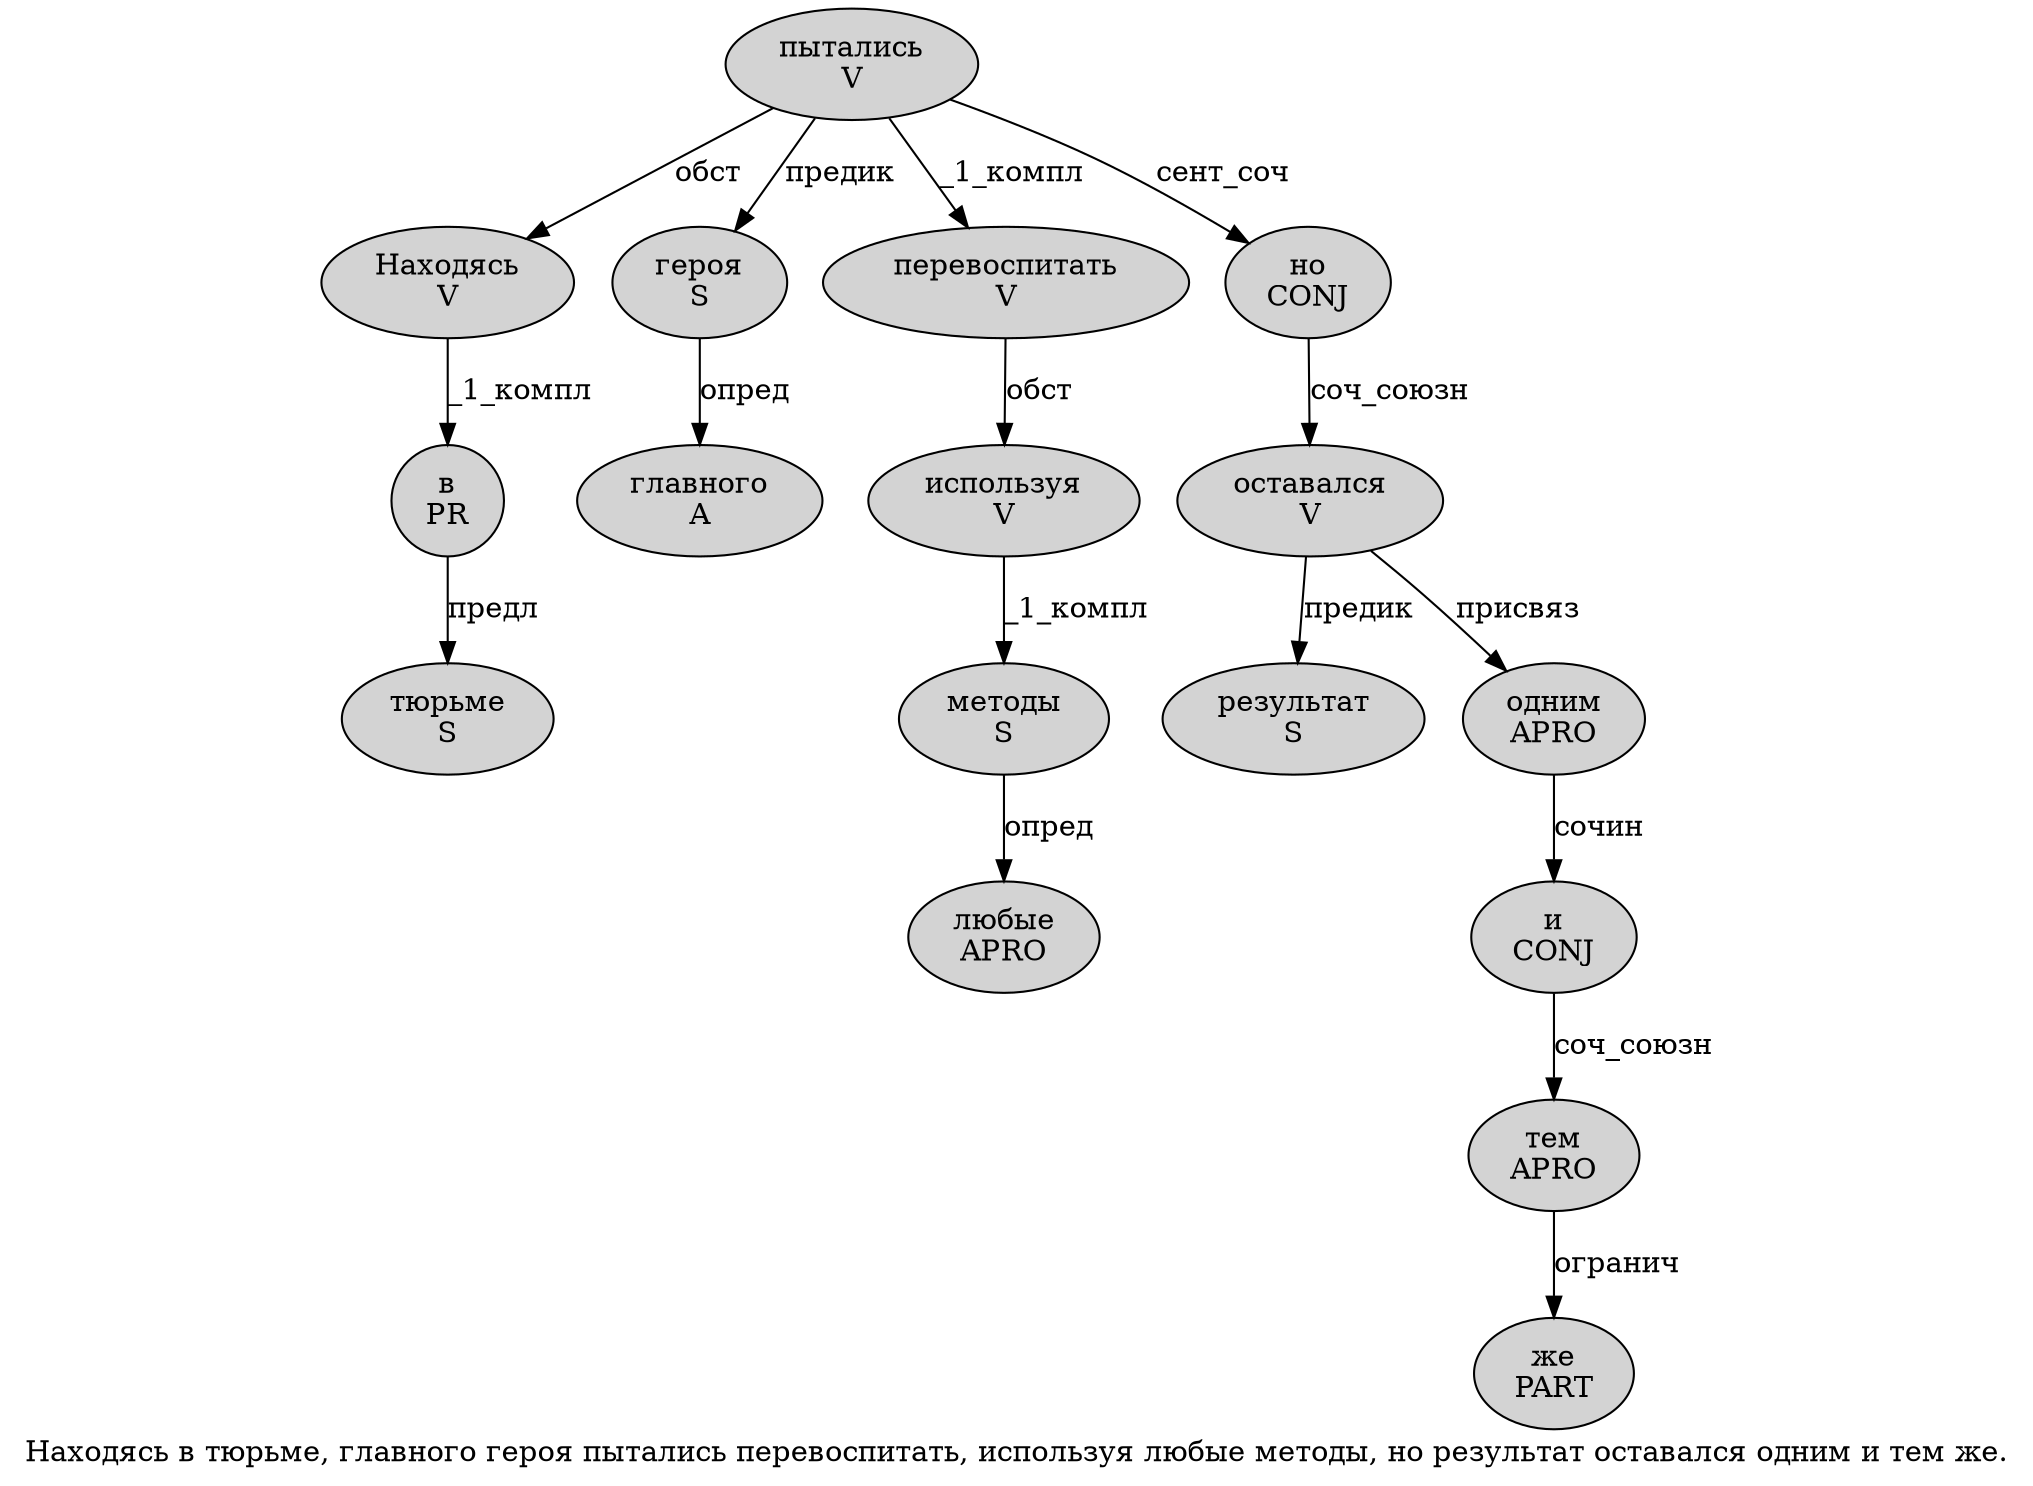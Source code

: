 digraph SENTENCE_4011 {
	graph [label="Находясь в тюрьме, главного героя пытались перевоспитать, используя любые методы, но результат оставался одним и тем же."]
	node [style=filled]
		0 [label="Находясь
V" color="" fillcolor=lightgray penwidth=1 shape=ellipse]
		1 [label="в
PR" color="" fillcolor=lightgray penwidth=1 shape=ellipse]
		2 [label="тюрьме
S" color="" fillcolor=lightgray penwidth=1 shape=ellipse]
		4 [label="главного
A" color="" fillcolor=lightgray penwidth=1 shape=ellipse]
		5 [label="героя
S" color="" fillcolor=lightgray penwidth=1 shape=ellipse]
		6 [label="пытались
V" color="" fillcolor=lightgray penwidth=1 shape=ellipse]
		7 [label="перевоспитать
V" color="" fillcolor=lightgray penwidth=1 shape=ellipse]
		9 [label="используя
V" color="" fillcolor=lightgray penwidth=1 shape=ellipse]
		10 [label="любые
APRO" color="" fillcolor=lightgray penwidth=1 shape=ellipse]
		11 [label="методы
S" color="" fillcolor=lightgray penwidth=1 shape=ellipse]
		13 [label="но
CONJ" color="" fillcolor=lightgray penwidth=1 shape=ellipse]
		14 [label="результат
S" color="" fillcolor=lightgray penwidth=1 shape=ellipse]
		15 [label="оставался
V" color="" fillcolor=lightgray penwidth=1 shape=ellipse]
		16 [label="одним
APRO" color="" fillcolor=lightgray penwidth=1 shape=ellipse]
		17 [label="и
CONJ" color="" fillcolor=lightgray penwidth=1 shape=ellipse]
		18 [label="тем
APRO" color="" fillcolor=lightgray penwidth=1 shape=ellipse]
		19 [label="же
PART" color="" fillcolor=lightgray penwidth=1 shape=ellipse]
			1 -> 2 [label="предл"]
			6 -> 0 [label="обст"]
			6 -> 5 [label="предик"]
			6 -> 7 [label="_1_компл"]
			6 -> 13 [label="сент_соч"]
			18 -> 19 [label="огранич"]
			17 -> 18 [label="соч_союзн"]
			15 -> 14 [label="предик"]
			15 -> 16 [label="присвяз"]
			9 -> 11 [label="_1_компл"]
			0 -> 1 [label="_1_компл"]
			7 -> 9 [label="обст"]
			13 -> 15 [label="соч_союзн"]
			11 -> 10 [label="опред"]
			5 -> 4 [label="опред"]
			16 -> 17 [label="сочин"]
}